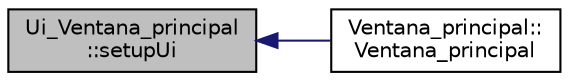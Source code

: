 digraph "Ui_Ventana_principal::setupUi"
{
  edge [fontname="Helvetica",fontsize="10",labelfontname="Helvetica",labelfontsize="10"];
  node [fontname="Helvetica",fontsize="10",shape=record];
  rankdir="LR";
  Node1 [label="Ui_Ventana_principal\l::setupUi",height=0.2,width=0.4,color="black", fillcolor="grey75", style="filled" fontcolor="black"];
  Node1 -> Node2 [dir="back",color="midnightblue",fontsize="10",style="solid",fontname="Helvetica"];
  Node2 [label="Ventana_principal::\lVentana_principal",height=0.2,width=0.4,color="black", fillcolor="white", style="filled",URL="$class_ventana__principal.html#a623891f9ba816ed6717ee58ec717d63d"];
}
